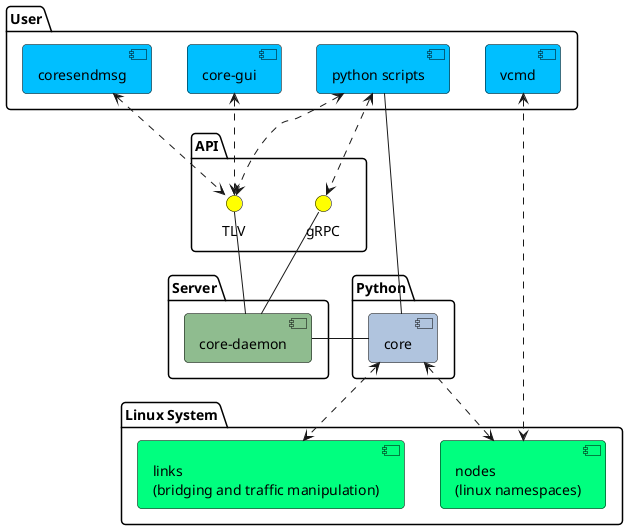 @startuml
skinparam {    
    RoundCorner 8
    ComponentStyle uml2
    ComponentBorderColor #Black
    InterfaceBorderColor #Black
    InterfaceBackgroundColor #Yellow
}

package User {
    component "core-gui" as gui #DeepSkyBlue
    component "coresendmsg" #DeepSkyBlue
    component "python scripts" as scripts #DeepSkyBlue
    component vcmd #DeepSkyBlue
}
package Server {
    component "core-daemon" as daemon #DarkSeaGreen
}
package Python {
    component core #LightSteelBlue
}
package "Linux System" {    
    component nodes #SpringGreen [
        nodes
        (linux namespaces)
    ]    
    component links #SpringGreen [
        links
        (bridging and traffic manipulation)
    ]
}

package API {
    interface TLV as tlv
    interface gRPC as grpc
}

gui <..> tlv
coresendmsg <..> tlv
scripts <..> tlv
scripts <..> grpc
tlv -- daemon
grpc -- daemon
scripts -- core
daemon - core
core <..> nodes
core <..> links
vcmd <..> nodes
@enduml